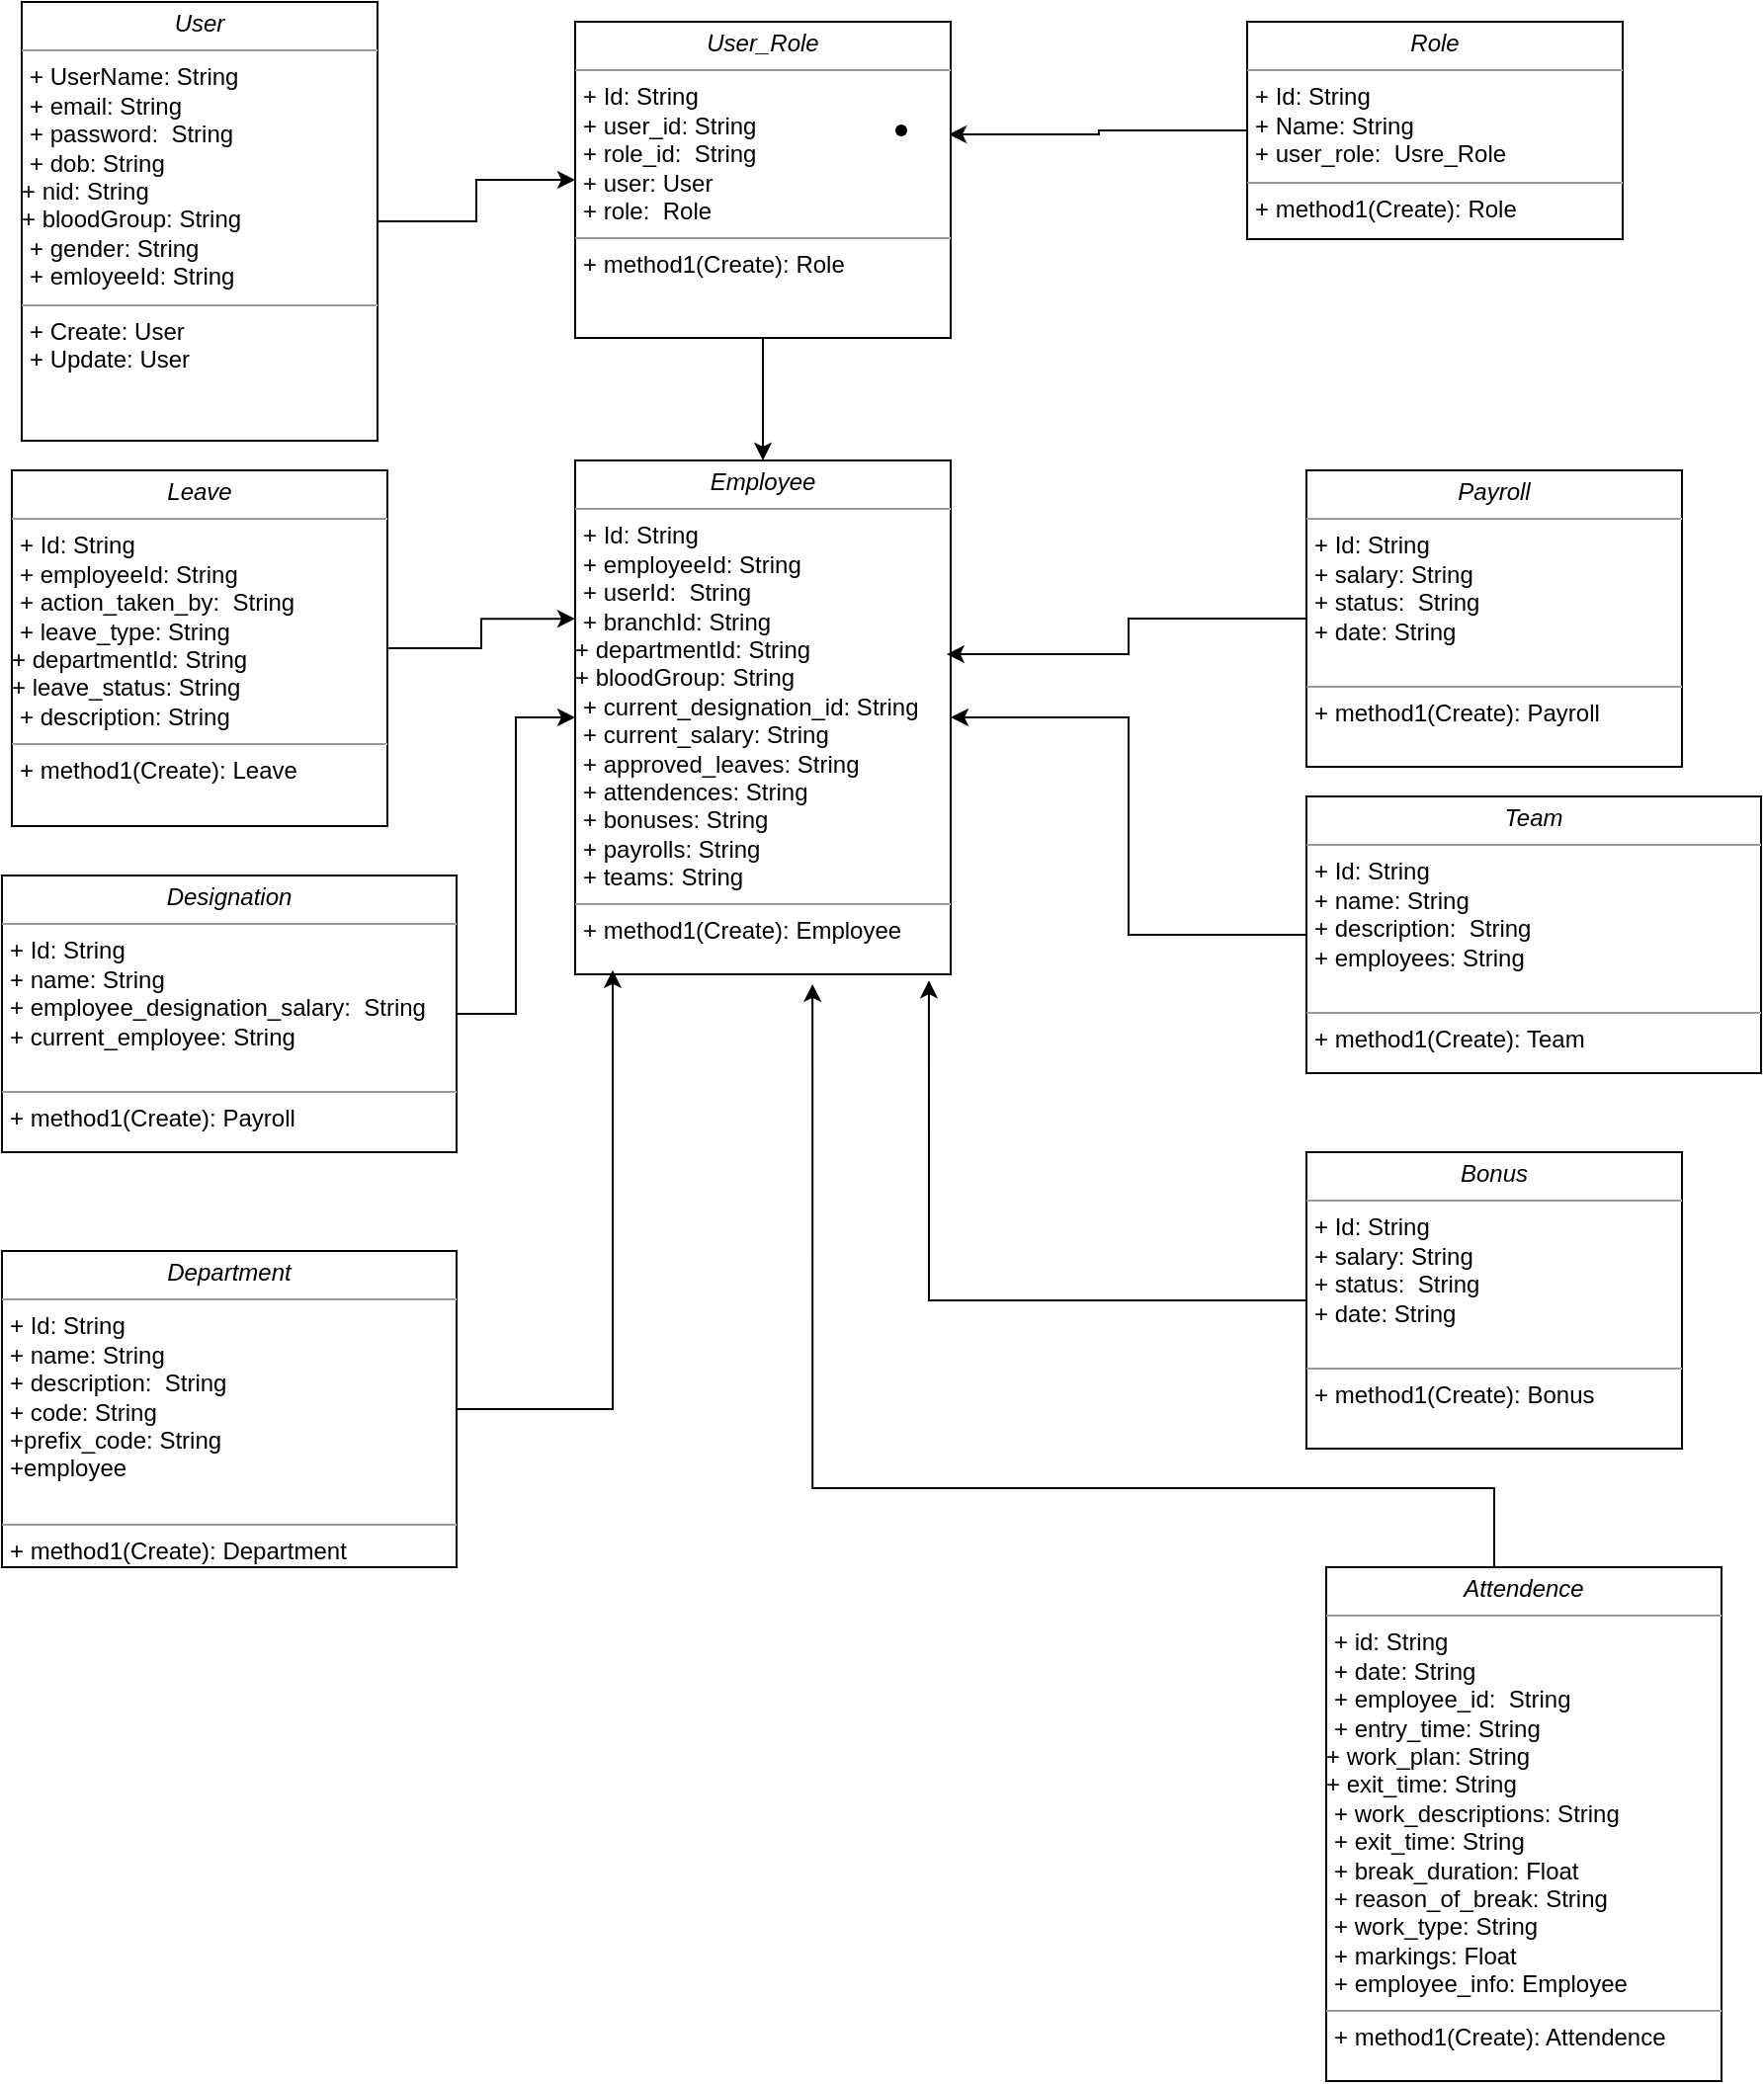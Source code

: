 <mxfile version="22.1.7" type="github">
  <diagram id="C5RBs43oDa-KdzZeNtuy" name="Page-1">
    <mxGraphModel dx="1364" dy="771" grid="1" gridSize="10" guides="1" tooltips="1" connect="1" arrows="1" fold="1" page="1" pageScale="1" pageWidth="827" pageHeight="1169" math="0" shadow="0">
      <root>
        <mxCell id="WIyWlLk6GJQsqaUBKTNV-0" />
        <mxCell id="WIyWlLk6GJQsqaUBKTNV-1" parent="WIyWlLk6GJQsqaUBKTNV-0" />
        <mxCell id="JrcGFUXPk-1ecUwwccCG-34" value="" style="edgeStyle=orthogonalEdgeStyle;rounded=0;orthogonalLoop=1;jettySize=auto;html=1;entryX=0;entryY=0.5;entryDx=0;entryDy=0;" edge="1" parent="WIyWlLk6GJQsqaUBKTNV-1" source="JrcGFUXPk-1ecUwwccCG-14" target="JrcGFUXPk-1ecUwwccCG-27">
          <mxGeometry relative="1" as="geometry">
            <mxPoint x="320" y="108" as="targetPoint" />
          </mxGeometry>
        </mxCell>
        <mxCell id="JrcGFUXPk-1ecUwwccCG-14" value="&lt;p style=&quot;margin:0px;margin-top:4px;text-align:center;&quot;&gt;&lt;i&gt;User&lt;/i&gt;&lt;/p&gt;&lt;hr size=&quot;1&quot;&gt;&lt;p style=&quot;margin:0px;margin-left:4px;&quot;&gt;+ UserName: String&lt;br&gt;+ email: String&lt;/p&gt;&lt;p style=&quot;margin:0px;margin-left:4px;&quot;&gt;+ password:&amp;nbsp; String&lt;br style=&quot;border-color: var(--border-color);&quot;&gt;+ dob: String&lt;br&gt;&lt;/p&gt;+ nid: String&lt;br style=&quot;border-color: var(--border-color);&quot;&gt;+ bloodGroup: String&lt;p style=&quot;margin:0px;margin-left:4px;&quot;&gt;+ gender: String&lt;br style=&quot;border-color: var(--border-color);&quot;&gt;+ emloyeeId: String&lt;/p&gt;&lt;hr size=&quot;1&quot;&gt;&lt;p style=&quot;margin:0px;margin-left:4px;&quot;&gt;+ Create: User&lt;/p&gt;&lt;p style=&quot;margin:0px;margin-left:4px;&quot;&gt;+ Update: User&lt;/p&gt;&lt;p style=&quot;margin:0px;margin-left:4px;&quot;&gt;&lt;br&gt;&lt;/p&gt;" style="verticalAlign=top;align=left;overflow=fill;fontSize=12;fontFamily=Helvetica;html=1;whiteSpace=wrap;" vertex="1" parent="WIyWlLk6GJQsqaUBKTNV-1">
          <mxGeometry x="90" y="18" width="180" height="222" as="geometry" />
        </mxCell>
        <mxCell id="JrcGFUXPk-1ecUwwccCG-39" value="" style="edgeStyle=orthogonalEdgeStyle;rounded=0;orthogonalLoop=1;jettySize=auto;html=1;entryX=0.995;entryY=0.356;entryDx=0;entryDy=0;entryPerimeter=0;" edge="1" parent="WIyWlLk6GJQsqaUBKTNV-1" source="JrcGFUXPk-1ecUwwccCG-16" target="JrcGFUXPk-1ecUwwccCG-27">
          <mxGeometry relative="1" as="geometry" />
        </mxCell>
        <mxCell id="JrcGFUXPk-1ecUwwccCG-16" value="&lt;p style=&quot;margin:0px;margin-top:4px;text-align:center;&quot;&gt;&lt;i&gt;Role&lt;/i&gt;&lt;/p&gt;&lt;hr size=&quot;1&quot;&gt;&lt;p style=&quot;margin:0px;margin-left:4px;&quot;&gt;+ Id: String&lt;br&gt;+ Name: String&lt;/p&gt;&lt;p style=&quot;margin:0px;margin-left:4px;&quot;&gt;+ user_role:&amp;nbsp; Usre_Role&lt;br&gt;&lt;/p&gt;&lt;hr size=&quot;1&quot;&gt;&lt;p style=&quot;margin:0px;margin-left:4px;&quot;&gt;+ method1(Create): Role&lt;br&gt;&lt;br&gt;&lt;/p&gt;" style="verticalAlign=top;align=left;overflow=fill;fontSize=12;fontFamily=Helvetica;html=1;whiteSpace=wrap;" vertex="1" parent="WIyWlLk6GJQsqaUBKTNV-1">
          <mxGeometry x="710" y="28" width="190" height="110" as="geometry" />
        </mxCell>
        <mxCell id="JrcGFUXPk-1ecUwwccCG-17" value="&lt;p style=&quot;margin:0px;margin-top:4px;text-align:center;&quot;&gt;&lt;i&gt;Employee&lt;/i&gt;&lt;/p&gt;&lt;hr size=&quot;1&quot;&gt;&lt;p style=&quot;margin:0px;margin-left:4px;&quot;&gt;+ Id: String&lt;br&gt;+ employeeId: String&lt;/p&gt;&lt;p style=&quot;margin:0px;margin-left:4px;&quot;&gt;+ userId:&amp;nbsp; String&lt;br style=&quot;border-color: var(--border-color);&quot;&gt;+ branchId: String&lt;br&gt;&lt;/p&gt;+ departmentId: String&lt;br style=&quot;border-color: var(--border-color);&quot;&gt;+ bloodGroup: String&lt;p style=&quot;margin:0px;margin-left:4px;&quot;&gt;+&amp;nbsp;current_designation_id&lt;span style=&quot;background-color: initial;&quot;&gt;: String&lt;/span&gt;&lt;/p&gt;&lt;p style=&quot;border-color: var(--border-color); margin: 0px 0px 0px 4px;&quot;&gt;+&amp;nbsp;current_salary&lt;span style=&quot;background-color: initial;&quot;&gt;: String&lt;/span&gt;&lt;/p&gt;&lt;p style=&quot;margin:0px;margin-left:4px;&quot;&gt;+&amp;nbsp;approved_leaves&lt;span style=&quot;background-color: initial;&quot;&gt;: String&lt;/span&gt;&lt;/p&gt;&lt;p style=&quot;margin:0px;margin-left:4px;&quot;&gt;+&amp;nbsp;attendences&lt;span style=&quot;background-color: initial;&quot;&gt;: String&lt;/span&gt;&lt;/p&gt;&lt;p style=&quot;border-color: var(--border-color); margin: 0px 0px 0px 4px;&quot;&gt;+&amp;nbsp;bonuses&lt;span style=&quot;background-color: initial;&quot;&gt;: String&lt;/span&gt;&lt;/p&gt;&lt;p style=&quot;border-color: var(--border-color); margin: 0px 0px 0px 4px;&quot;&gt;+&amp;nbsp;payrolls&lt;span style=&quot;background-color: initial;&quot;&gt;: String&lt;/span&gt;&lt;/p&gt;&lt;p style=&quot;border-color: var(--border-color); margin: 0px 0px 0px 4px;&quot;&gt;+&amp;nbsp;teams&lt;span style=&quot;background-color: initial;&quot;&gt;: String&lt;/span&gt;&lt;/p&gt;&lt;hr size=&quot;1&quot;&gt;&lt;p style=&quot;margin:0px;margin-left:4px;&quot;&gt;+ method1(Create): Employee&lt;br&gt;&lt;br&gt;&lt;/p&gt;" style="verticalAlign=top;align=left;overflow=fill;fontSize=12;fontFamily=Helvetica;html=1;whiteSpace=wrap;" vertex="1" parent="WIyWlLk6GJQsqaUBKTNV-1">
          <mxGeometry x="370" y="250" width="190" height="260" as="geometry" />
        </mxCell>
        <mxCell id="JrcGFUXPk-1ecUwwccCG-18" value="&lt;p style=&quot;margin:0px;margin-top:4px;text-align:center;&quot;&gt;&lt;i&gt;Leave&lt;/i&gt;&lt;/p&gt;&lt;hr size=&quot;1&quot;&gt;&lt;p style=&quot;margin:0px;margin-left:4px;&quot;&gt;+ Id: String&lt;br&gt;+ employeeId: String&lt;/p&gt;&lt;p style=&quot;margin:0px;margin-left:4px;&quot;&gt;+ action_taken_by:&amp;nbsp; String&lt;br style=&quot;border-color: var(--border-color);&quot;&gt;+ leave_type: String&lt;br&gt;&lt;/p&gt;+ departmentId: String&lt;br style=&quot;border-color: var(--border-color);&quot;&gt;+ leave_status: String&lt;p style=&quot;margin:0px;margin-left:4px;&quot;&gt;+ description: String&lt;br&gt;&lt;/p&gt;&lt;hr size=&quot;1&quot;&gt;&lt;p style=&quot;margin:0px;margin-left:4px;&quot;&gt;+ method1(Create): Leave&lt;br&gt;&lt;br&gt;&lt;/p&gt;" style="verticalAlign=top;align=left;overflow=fill;fontSize=12;fontFamily=Helvetica;html=1;whiteSpace=wrap;" vertex="1" parent="WIyWlLk6GJQsqaUBKTNV-1">
          <mxGeometry x="85" y="255" width="190" height="180" as="geometry" />
        </mxCell>
        <mxCell id="JrcGFUXPk-1ecUwwccCG-19" value="&lt;p style=&quot;margin:0px;margin-top:4px;text-align:center;&quot;&gt;&lt;i&gt;Payroll&lt;/i&gt;&lt;/p&gt;&lt;hr size=&quot;1&quot;&gt;&lt;p style=&quot;margin:0px;margin-left:4px;&quot;&gt;+ Id: String&lt;br&gt;+ salary: String&lt;/p&gt;&lt;p style=&quot;margin:0px;margin-left:4px;&quot;&gt;+ status:&amp;nbsp; String&lt;br style=&quot;border-color: var(--border-color);&quot;&gt;+ date: String&lt;/p&gt;&lt;br&gt;&lt;hr size=&quot;1&quot;&gt;&lt;p style=&quot;margin:0px;margin-left:4px;&quot;&gt;+ method1(Create): Payroll&lt;br&gt;&lt;br&gt;&lt;/p&gt;" style="verticalAlign=top;align=left;overflow=fill;fontSize=12;fontFamily=Helvetica;html=1;whiteSpace=wrap;" vertex="1" parent="WIyWlLk6GJQsqaUBKTNV-1">
          <mxGeometry x="740" y="255" width="190" height="150" as="geometry" />
        </mxCell>
        <mxCell id="JrcGFUXPk-1ecUwwccCG-20" value="&lt;p style=&quot;margin:0px;margin-top:4px;text-align:center;&quot;&gt;&lt;i&gt;Bonus&lt;/i&gt;&lt;/p&gt;&lt;hr size=&quot;1&quot;&gt;&lt;p style=&quot;margin:0px;margin-left:4px;&quot;&gt;+ Id: String&lt;br&gt;+ salary: String&lt;/p&gt;&lt;p style=&quot;margin:0px;margin-left:4px;&quot;&gt;+ status:&amp;nbsp; String&lt;br style=&quot;border-color: var(--border-color);&quot;&gt;+ date: String&lt;/p&gt;&lt;br&gt;&lt;hr size=&quot;1&quot;&gt;&lt;p style=&quot;margin:0px;margin-left:4px;&quot;&gt;+ method1(Create): Bonus&lt;br&gt;&lt;br&gt;&lt;/p&gt;" style="verticalAlign=top;align=left;overflow=fill;fontSize=12;fontFamily=Helvetica;html=1;whiteSpace=wrap;" vertex="1" parent="WIyWlLk6GJQsqaUBKTNV-1">
          <mxGeometry x="740" y="600" width="190" height="150" as="geometry" />
        </mxCell>
        <mxCell id="JrcGFUXPk-1ecUwwccCG-47" style="edgeStyle=orthogonalEdgeStyle;rounded=0;orthogonalLoop=1;jettySize=auto;html=1;exitX=1;exitY=0.5;exitDx=0;exitDy=0;" edge="1" parent="WIyWlLk6GJQsqaUBKTNV-1" source="JrcGFUXPk-1ecUwwccCG-21" target="JrcGFUXPk-1ecUwwccCG-17">
          <mxGeometry relative="1" as="geometry" />
        </mxCell>
        <mxCell id="JrcGFUXPk-1ecUwwccCG-21" value="&lt;p style=&quot;margin:0px;margin-top:4px;text-align:center;&quot;&gt;&lt;i&gt;Designation&lt;/i&gt;&lt;/p&gt;&lt;hr size=&quot;1&quot;&gt;&lt;p style=&quot;margin:0px;margin-left:4px;&quot;&gt;+ Id: String&lt;br&gt;+ name: String&lt;/p&gt;&lt;p style=&quot;margin:0px;margin-left:4px;&quot;&gt;+ employee_designation_salary:&amp;nbsp; String&lt;br style=&quot;border-color: var(--border-color);&quot;&gt;+ current_employee: String&lt;/p&gt;&lt;br&gt;&lt;hr size=&quot;1&quot;&gt;&lt;p style=&quot;margin:0px;margin-left:4px;&quot;&gt;+ method1(Create): Payroll&lt;br&gt;&lt;br&gt;&lt;/p&gt;" style="verticalAlign=top;align=left;overflow=fill;fontSize=12;fontFamily=Helvetica;html=1;whiteSpace=wrap;" vertex="1" parent="WIyWlLk6GJQsqaUBKTNV-1">
          <mxGeometry x="80" y="460" width="230" height="140" as="geometry" />
        </mxCell>
        <mxCell id="JrcGFUXPk-1ecUwwccCG-22" value="&lt;p style=&quot;margin:0px;margin-top:4px;text-align:center;&quot;&gt;&lt;i&gt;Department&lt;/i&gt;&lt;/p&gt;&lt;hr size=&quot;1&quot;&gt;&lt;p style=&quot;margin:0px;margin-left:4px;&quot;&gt;+ Id: String&lt;br&gt;+ name: String&lt;/p&gt;&lt;p style=&quot;margin:0px;margin-left:4px;&quot;&gt;+&amp;nbsp;description&lt;span style=&quot;background-color: initial;&quot;&gt;:&amp;nbsp; String&lt;/span&gt;&lt;/p&gt;&lt;p style=&quot;margin:0px;margin-left:4px;&quot;&gt;+&amp;nbsp;code&lt;span style=&quot;background-color: initial;&quot;&gt;: String&lt;/span&gt;&lt;/p&gt;&lt;p style=&quot;margin:0px;margin-left:4px;&quot;&gt;&lt;span style=&quot;background-color: initial;&quot;&gt;+&lt;/span&gt;prefix_code: String&lt;/p&gt;&lt;p style=&quot;margin:0px;margin-left:4px;&quot;&gt;+employee&lt;/p&gt;&lt;br&gt;&lt;hr size=&quot;1&quot;&gt;&lt;p style=&quot;margin:0px;margin-left:4px;&quot;&gt;+ method1(Create): Department&lt;br&gt;&lt;br&gt;&lt;/p&gt;" style="verticalAlign=top;align=left;overflow=fill;fontSize=12;fontFamily=Helvetica;html=1;whiteSpace=wrap;" vertex="1" parent="WIyWlLk6GJQsqaUBKTNV-1">
          <mxGeometry x="80" y="650" width="230" height="160" as="geometry" />
        </mxCell>
        <mxCell id="JrcGFUXPk-1ecUwwccCG-49" style="edgeStyle=orthogonalEdgeStyle;rounded=0;orthogonalLoop=1;jettySize=auto;html=1;exitX=0;exitY=0.5;exitDx=0;exitDy=0;" edge="1" parent="WIyWlLk6GJQsqaUBKTNV-1" source="JrcGFUXPk-1ecUwwccCG-23" target="JrcGFUXPk-1ecUwwccCG-17">
          <mxGeometry relative="1" as="geometry" />
        </mxCell>
        <mxCell id="JrcGFUXPk-1ecUwwccCG-23" value="&lt;p style=&quot;margin:0px;margin-top:4px;text-align:center;&quot;&gt;&lt;i&gt;Team&lt;/i&gt;&lt;/p&gt;&lt;hr size=&quot;1&quot;&gt;&lt;p style=&quot;margin:0px;margin-left:4px;&quot;&gt;+ Id: String&lt;br&gt;+ name: String&lt;/p&gt;&lt;p style=&quot;margin:0px;margin-left:4px;&quot;&gt;+&amp;nbsp;description&lt;span style=&quot;background-color: initial;&quot;&gt;:&amp;nbsp; String&lt;/span&gt;&lt;/p&gt;&lt;p style=&quot;margin:0px;margin-left:4px;&quot;&gt;+&amp;nbsp;employees&lt;span style=&quot;background-color: initial;&quot;&gt;: String&lt;/span&gt;&lt;/p&gt;&lt;br&gt;&lt;hr size=&quot;1&quot;&gt;&lt;p style=&quot;margin:0px;margin-left:4px;&quot;&gt;+ method1(Create): Team&lt;br&gt;&lt;br&gt;&lt;/p&gt;" style="verticalAlign=top;align=left;overflow=fill;fontSize=12;fontFamily=Helvetica;html=1;whiteSpace=wrap;" vertex="1" parent="WIyWlLk6GJQsqaUBKTNV-1">
          <mxGeometry x="740" y="420" width="230" height="140" as="geometry" />
        </mxCell>
        <mxCell id="JrcGFUXPk-1ecUwwccCG-25" value="&lt;p style=&quot;margin:0px;margin-top:4px;text-align:center;&quot;&gt;&lt;i&gt;Attendence&lt;/i&gt;&lt;/p&gt;&lt;hr size=&quot;1&quot;&gt;&lt;p style=&quot;margin:0px;margin-left:4px;&quot;&gt;+ id: String&lt;br&gt;+&amp;nbsp;date&lt;span style=&quot;background-color: initial;&quot;&gt;: String&lt;/span&gt;&lt;/p&gt;&lt;p style=&quot;margin:0px;margin-left:4px;&quot;&gt;+&amp;nbsp;employee_id&lt;span style=&quot;background-color: initial;&quot;&gt;:&amp;nbsp; String&lt;/span&gt;&lt;/p&gt;&lt;p style=&quot;margin:0px;margin-left:4px;&quot;&gt;+&amp;nbsp;entry_time&lt;span style=&quot;background-color: initial;&quot;&gt;: String&lt;/span&gt;&lt;/p&gt;+&amp;nbsp;work_plan&lt;span style=&quot;background-color: initial;&quot;&gt;: String&lt;/span&gt;&lt;br&gt;+&amp;nbsp;exit_time&lt;span style=&quot;background-color: initial;&quot;&gt;: String&lt;/span&gt;&lt;br&gt;&lt;p style=&quot;margin:0px;margin-left:4px;&quot;&gt;+&amp;nbsp;work_descriptions&lt;span style=&quot;background-color: initial;&quot;&gt;: String&lt;/span&gt;&lt;/p&gt;&lt;p style=&quot;margin:0px;margin-left:4px;&quot;&gt;+&amp;nbsp;exit_time: String&lt;br style=&quot;border-color: var(--border-color);&quot;&gt;&lt;/p&gt;&lt;p style=&quot;border-color: var(--border-color); margin: 0px 0px 0px 4px;&quot;&gt;+&amp;nbsp;break_duration&lt;span style=&quot;background-color: initial;&quot;&gt;: Float&lt;/span&gt;&lt;/p&gt;&lt;p style=&quot;margin:0px;margin-left:4px;&quot;&gt;+&amp;nbsp;reason_of_break&lt;span style=&quot;background-color: initial;&quot;&gt;: String&lt;/span&gt;&lt;/p&gt;&lt;p style=&quot;border-color: var(--border-color); margin: 0px 0px 0px 4px;&quot;&gt;+&amp;nbsp;work_type&lt;span style=&quot;background-color: initial;&quot;&gt;: String&lt;/span&gt;&lt;/p&gt;&lt;p style=&quot;border-color: var(--border-color); margin: 0px 0px 0px 4px;&quot;&gt;+&amp;nbsp;markings&lt;span style=&quot;background-color: initial;&quot;&gt;: Float&lt;/span&gt;&lt;/p&gt;&lt;p style=&quot;border-color: var(--border-color); margin: 0px 0px 0px 4px;&quot;&gt;+&amp;nbsp;employee_info&lt;span style=&quot;background-color: initial;&quot;&gt;: Employee&lt;/span&gt;&lt;/p&gt;&lt;hr size=&quot;1&quot;&gt;&lt;p style=&quot;margin:0px;margin-left:4px;&quot;&gt;+ method1(Create): Attendence&lt;br&gt;&lt;br&gt;&lt;/p&gt;" style="verticalAlign=top;align=left;overflow=fill;fontSize=12;fontFamily=Helvetica;html=1;whiteSpace=wrap;" vertex="1" parent="WIyWlLk6GJQsqaUBKTNV-1">
          <mxGeometry x="750" y="810" width="200" height="260" as="geometry" />
        </mxCell>
        <mxCell id="JrcGFUXPk-1ecUwwccCG-42" value="" style="edgeStyle=orthogonalEdgeStyle;rounded=0;orthogonalLoop=1;jettySize=auto;html=1;" edge="1" parent="WIyWlLk6GJQsqaUBKTNV-1" source="JrcGFUXPk-1ecUwwccCG-27" target="JrcGFUXPk-1ecUwwccCG-17">
          <mxGeometry relative="1" as="geometry" />
        </mxCell>
        <mxCell id="JrcGFUXPk-1ecUwwccCG-27" value="&lt;p style=&quot;margin:0px;margin-top:4px;text-align:center;&quot;&gt;&lt;i&gt;User_Role&lt;/i&gt;&lt;/p&gt;&lt;hr size=&quot;1&quot;&gt;&lt;p style=&quot;margin:0px;margin-left:4px;&quot;&gt;+ Id: String&lt;br&gt;+ user_id: String&lt;/p&gt;&lt;p style=&quot;margin:0px;margin-left:4px;&quot;&gt;+ role_id:&amp;nbsp; String&lt;br&gt;&lt;/p&gt;&lt;p style=&quot;border-color: var(--border-color); margin: 0px 0px 0px 4px;&quot;&gt;+ user: User&lt;/p&gt;&lt;p style=&quot;border-color: var(--border-color); margin: 0px 0px 0px 4px;&quot;&gt;+ role:&amp;nbsp; Role&lt;/p&gt;&lt;hr size=&quot;1&quot;&gt;&lt;p style=&quot;margin:0px;margin-left:4px;&quot;&gt;+ method1(Create): Role&lt;br&gt;&lt;br&gt;&lt;/p&gt;" style="verticalAlign=top;align=left;overflow=fill;fontSize=12;fontFamily=Helvetica;html=1;whiteSpace=wrap;" vertex="1" parent="WIyWlLk6GJQsqaUBKTNV-1">
          <mxGeometry x="370" y="28" width="190" height="160" as="geometry" />
        </mxCell>
        <mxCell id="JrcGFUXPk-1ecUwwccCG-38" value="" style="shape=waypoint;sketch=0;size=6;pointerEvents=1;points=[];fillColor=default;resizable=0;rotatable=0;perimeter=centerPerimeter;snapToPoint=1;align=left;verticalAlign=top;" vertex="1" parent="WIyWlLk6GJQsqaUBKTNV-1">
          <mxGeometry x="525" y="73" width="20" height="20" as="geometry" />
        </mxCell>
        <mxCell id="JrcGFUXPk-1ecUwwccCG-43" style="edgeStyle=orthogonalEdgeStyle;rounded=0;orthogonalLoop=1;jettySize=auto;html=1;exitX=1;exitY=0.5;exitDx=0;exitDy=0;entryX=0;entryY=0.308;entryDx=0;entryDy=0;entryPerimeter=0;" edge="1" parent="WIyWlLk6GJQsqaUBKTNV-1" source="JrcGFUXPk-1ecUwwccCG-18" target="JrcGFUXPk-1ecUwwccCG-17">
          <mxGeometry relative="1" as="geometry" />
        </mxCell>
        <mxCell id="JrcGFUXPk-1ecUwwccCG-46" style="edgeStyle=orthogonalEdgeStyle;rounded=0;orthogonalLoop=1;jettySize=auto;html=1;exitX=0;exitY=0.5;exitDx=0;exitDy=0;entryX=0.989;entryY=0.377;entryDx=0;entryDy=0;entryPerimeter=0;" edge="1" parent="WIyWlLk6GJQsqaUBKTNV-1" source="JrcGFUXPk-1ecUwwccCG-19" target="JrcGFUXPk-1ecUwwccCG-17">
          <mxGeometry relative="1" as="geometry" />
        </mxCell>
        <mxCell id="JrcGFUXPk-1ecUwwccCG-48" style="edgeStyle=orthogonalEdgeStyle;rounded=0;orthogonalLoop=1;jettySize=auto;html=1;exitX=1;exitY=0.5;exitDx=0;exitDy=0;entryX=0.1;entryY=0.992;entryDx=0;entryDy=0;entryPerimeter=0;" edge="1" parent="WIyWlLk6GJQsqaUBKTNV-1" source="JrcGFUXPk-1ecUwwccCG-22" target="JrcGFUXPk-1ecUwwccCG-17">
          <mxGeometry relative="1" as="geometry" />
        </mxCell>
        <mxCell id="JrcGFUXPk-1ecUwwccCG-50" style="edgeStyle=orthogonalEdgeStyle;rounded=0;orthogonalLoop=1;jettySize=auto;html=1;exitX=0;exitY=0.5;exitDx=0;exitDy=0;entryX=0.942;entryY=1.012;entryDx=0;entryDy=0;entryPerimeter=0;" edge="1" parent="WIyWlLk6GJQsqaUBKTNV-1" source="JrcGFUXPk-1ecUwwccCG-20" target="JrcGFUXPk-1ecUwwccCG-17">
          <mxGeometry relative="1" as="geometry" />
        </mxCell>
        <mxCell id="JrcGFUXPk-1ecUwwccCG-51" style="edgeStyle=orthogonalEdgeStyle;rounded=0;orthogonalLoop=1;jettySize=auto;html=1;exitX=0.5;exitY=0;exitDx=0;exitDy=0;entryX=0.632;entryY=1.019;entryDx=0;entryDy=0;entryPerimeter=0;" edge="1" parent="WIyWlLk6GJQsqaUBKTNV-1" source="JrcGFUXPk-1ecUwwccCG-25" target="JrcGFUXPk-1ecUwwccCG-17">
          <mxGeometry relative="1" as="geometry">
            <Array as="points">
              <mxPoint x="835" y="770" />
              <mxPoint x="490" y="770" />
            </Array>
          </mxGeometry>
        </mxCell>
      </root>
    </mxGraphModel>
  </diagram>
</mxfile>
